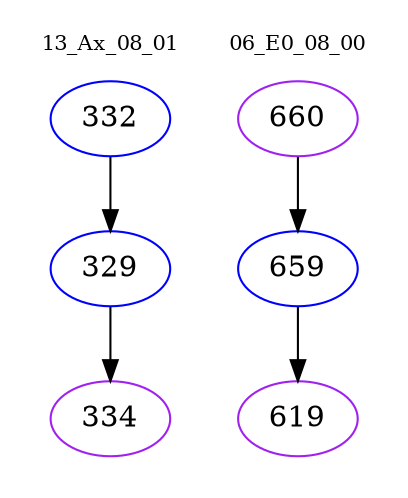 digraph{
subgraph cluster_0 {
color = white
label = "13_Ax_08_01";
fontsize=10;
T0_332 [label="332", color="blue"]
T0_332 -> T0_329 [color="black"]
T0_329 [label="329", color="blue"]
T0_329 -> T0_334 [color="black"]
T0_334 [label="334", color="purple"]
}
subgraph cluster_1 {
color = white
label = "06_E0_08_00";
fontsize=10;
T1_660 [label="660", color="purple"]
T1_660 -> T1_659 [color="black"]
T1_659 [label="659", color="blue"]
T1_659 -> T1_619 [color="black"]
T1_619 [label="619", color="purple"]
}
}
